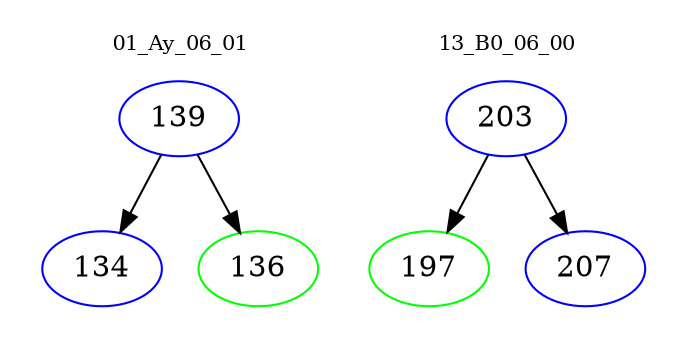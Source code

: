 digraph{
subgraph cluster_0 {
color = white
label = "01_Ay_06_01";
fontsize=10;
T0_139 [label="139", color="blue"]
T0_139 -> T0_134 [color="black"]
T0_134 [label="134", color="blue"]
T0_139 -> T0_136 [color="black"]
T0_136 [label="136", color="green"]
}
subgraph cluster_1 {
color = white
label = "13_B0_06_00";
fontsize=10;
T1_203 [label="203", color="blue"]
T1_203 -> T1_197 [color="black"]
T1_197 [label="197", color="green"]
T1_203 -> T1_207 [color="black"]
T1_207 [label="207", color="blue"]
}
}
